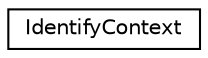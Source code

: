 digraph "Graphical Class Hierarchy"
{
  edge [fontname="Helvetica",fontsize="10",labelfontname="Helvetica",labelfontsize="10"];
  node [fontname="Helvetica",fontsize="10",shape=record];
  rankdir="LR";
  Node0 [label="IdentifyContext",height=0.2,width=0.4,color="black", fillcolor="white", style="filled",URL="$struct_identify_context.html"];
}
